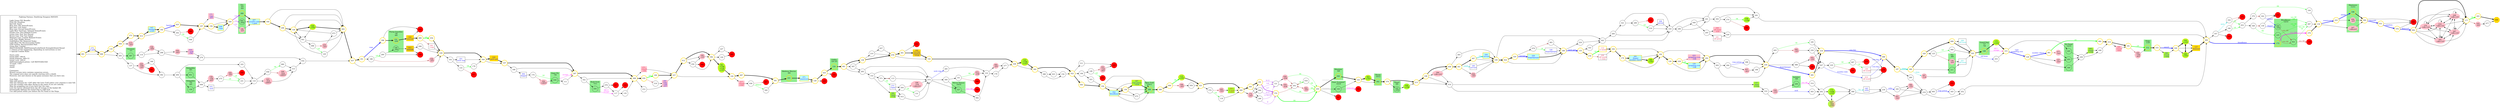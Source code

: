 digraph "Fighting Fantasy: Deathtrap Dungeon" {
	// graph defaults
	rankdir=LR
	mclimit=50
	nodesep=.3 // changes horizontal separation of nodes
	ranksep=.4 // changes vertical separation of nodes
	node [height=.7
		width=.7
		shape=ellipse
		margin=0]
	edge[weight=5]

	// a box for a graph label
	// note that you can override the defaults set above
	title [label = "Fighting Fantasy: Deathtrap Dungeon 06/03/03\n\n \
		Light Green Fill: Benefits\l \
		Pink Fill: Penalties\l \
		Red Fill: Death\l \
		Blue Text: Key Items/Events\l \
		Red Text: Lost Items\l \
		Blue Line: Forced Items/Events\l \
		Light Blue Text/Line: Optional Items/Events\l \
		Purple Line: Dice Related Events\l \
		Green Line: Stat Test Passed\l \
		Brown Line: Stat Test Failed\l \
		Magenta Line: Combat Related Events\l \
		Grey Text: Riddle Answer\l \
		Gold/Yellow Fill: Required Nodes\l \
		Light Blue Fill: Recommended Nodes\l \
		Gold Outline: Recommended Path\l \
		Green Box: Combat\l \
		SK/ST/LK/AS/AR: Skill/Stamina/Luck/Attack Strength/Attack Round\l \
		?: Chance of this happening, depending on instructions in text\l \
		*: Special Combat Rules\l\l \
		Starts with:\l \
		Initial Skill: 1d6+6\l \
		Initial Stamina: 2d6+12\l \
		Initial Luck: 1d6+6\l \
		skill/stamina/luck potion: +all SK/ST/LK&1ILK\l \
		10 meal: +4ST\l \
		sword\l \
		shield\l\l \
		Comments:\l \
		Wizard version intro contains numerous errors.\l \
		The original intro does not specify starting with a shield. \l \
		However, text and choices in the game assumes that you have one.\l\l \
		True Path:\l \
		Take skill potion.\l \
		Take the talisman for +3ST after the Cave Troll unless your stamina is near full.\l \
		Lose the wooden tube after diving in the water if you are unlucky.\l \
		Skip the grappling iron if you have lost the rope.\l \
		Lose the mirror obtained from the elf woman at the basket lift.\l \
		Intentionally fighting the Guard Dog to refill luck.\l \
		Use skill potion either just before the Pit Fiend or the Ninja.\l"
		shape = "box"
		margin = 0.1]

	subgraph Required {
		node [style = "filled" color = "gold" fillcolor = "gold" fontcolor = "blue" shape = "rect"]
		127
		162
		229
		240
		400 [fontcolor = "black" shape = "octagon"]
	}

	subgraph Required2 {
		node [style = "filled" color = "gold2" fillcolor = "gold2" fontcolor = "blue" shape = "rect"]
		011
	}

	subgraph Recommended {
		node [penwidth = 3 color = "gold"]
		001
		270 [shape = "rect" fontcolor = "blue"]
		066
		119
		056
		373
		013
		147 [style = "filled" fillcolor = "paleturquoise1" fontcolor = "blue" shape = "rect"]
		182
		025
		197
		156
		208 [style = "filled" fillcolor = "paleturquoise1" fontcolor = "blue" shape = "rect"]
		326
		380
		257 [style = "filled" fillcolor = "paleturquoise1" fontcolor = "blue" shape = "rect"]
		164
		299
		126
		226 [style = "filled" fillcolor = "greenyellow"]
		083
		037
		351
		396
		151
		240
		089
		054
		239
		344
		229
		107
		267
		068
		030
		160
		237
		012
		382
		391 [style = "filled" fillcolor = "greenyellow"]
		100
		087
		381
		331
		071 [style = "filled" fillcolor = "paleturquoise1" fontcolor = "blue" shape = "rect"]
		128
		035
		124
		081
		136
		078
		301
		162
		142
		338
		123 [style = "filled" fillcolor = "greenyellow"]
		282
		022
		063
		194
		052 [style = "filled" fillcolor = "paleturquoise1" fontcolor = "blue" shape = "rect"]
		138
		397 [style = "filled" fillcolor = "greenyellow"]
		369
		288
		064
		115 [style = "filled" fillcolor = "greenyellow"]
		221
		060
		365
		191
		152
		055
		040
		163
		363 [style = "filled" fillcolor = "greenyellow"]
		302
		379
		213
		108
		059
		341
		367
		244 [style = "filled" fillcolor = "paleturquoise1" fontcolor = "blue" shape = "rect"]
		109
		024
		324
		256 [style = "filled" fillcolor = "paleturquoise1" fontcolor = "blue" shape = "rect"]
		188
		155
		378
		112 [shape = "rect" fontcolor = "crimson"]
		356
		170
		281 [style = "filled" fillcolor = "paleturquoise1" fontcolor = "blue" shape = "rect"]
		399 [style = "filled" fillcolor = "greenyellow"]
		192
		120
		228
		150 [style = "filled" fillcolor = "paleturquoise1" fontcolor = "blue" shape = "rect"]
		292
		230
		385
		318
		086
		187
		360
		328
		099
		305
		148
		175 [style = "filled" fillcolor = "greenyellow"]
		315
		129
		361
		082
		214
		181
		312
		232
		320
		269 [style = "filled" fillcolor = "greenyellow"]
		330 [style = "filled" fillcolor = "greenyellow"]
		127
		090
		172
		278
		134
		222
		196
		364
		031
		376
		062
		177
		243
		400
	}
	
	subgraph Optional {
		node [style = "filled" color = "paleturquoise1" fillcolor = "paleturquoise1" fontcolor = "blue" shape = "rect"]
		071
		147
		150
		208
		244
		256
		281
	}

	subgraph Combat {
		style = "filled" color = "palegreen2"

		subgraph cluster_ORC {
			label = "Orc\n 5/5\n 6/4"
			091 [label = "\N\n -4AS"]
			189 [style = "filled" color = "pink" label = "\N\n -3ST"]
			380
		}

		subgraph cluster_FLYING_GUARDIAN {
			label = "Flying Guardian\n 7/8\n 8/8"
			151 [label = "\N\n -2AS"]
			166 [label = "\N\n -3AS"]
		}
		
		subgraph cluster_GIANT_FLY {
			label = "Giant Fly\n 7/8"
			039
		}
		
		subgraph cluster_ROCK_GRUB {
			label = "Rock Grub\n 7/11"
			254
		}

		subgraph cluster_SKELETON_WARRIOR {
			label = "Skeleton Warrior\n 8/6"
			331
		}
		
		subgraph cluster_GOBLIN {
			label = "Goblin\n 5/4 5/5"
			124
		}
		
		subgraph cluster_MIRROR_DEMON {
			label = "Mirror Demon\n 10/10"
			327
		}

		subgraph cluster_CAVE_TROLL {
			label = "Cave Troll\n 10/11"
			369
		}

		subgraph cluster_CAVEMAN {
			label = "Caveman\n 7/7"
			387
		}

		subgraph cluster_HOBGOBLIN {
			label = "Hobgoblin\n 7/5\n 6/5"
			130
		}
		
		subgraph cluster_HOBGOBLIN2 {
			label = "Hobgoblin\n 6/5"
			051
		}
		
		subgraph cluster_MINOTAUR {
			label = "Minotaur\n 9/9"
			040
		}

		subgraph cluster_GIANT_SCORPION {
			label = "Giant Scorpion*\n 10/10"
			143
		}
		
		subgraph cluster_THROM {
			label = "Throm\n 10/12"
			302
		}
		
		subgraph cluster_DWARF {
			label = "Dwarf\n 8/6"
			145 [label = "\N\n -2AS"]
		}
		
		subgraph cluster_IMITATOR {
			label = "Imitator\n 9/8"
			236
		}
		
		subgraph cluster_IVY {
			label = "Ivy\n 9/9"
			139 [style = "filled" color = "pink" label = "\N\n -2ST"]
			211
		}

		subgraph cluster_GUARD_DOG {
			label = "Guard Dog\n 7/7\n 7/8"
			148
		}
		
		subgraph cluster_PIT_FIEND {
			label = "Pit Fiend\n 12/15"
			203
			245
			349
		}

		subgraph cluster_NINJA {
			label = "Ninja\n 11/9"
			312
		}

		subgraph cluster_BLOODBEAST {
			label = "Bloodbeast\n 12/10"
			021
			172
			225
			294 [label = "\N\n -2AS"]
		}

		subgraph cluster_MANTICORE {
			label = "Manticore\n 11/11"
			006 [style = "filled" color = "pink" label = "\N\n -2ST"]
			196
			247 [style = "filled" color = "pink" label = "\N\n -1d6x2ST"]
		}
	}

	subgraph Death {
		node [style = "filled" color = "red"]
		002
		003
		004
		007
		008
		017
		019
		034
		044
		061
		070
		085
		096
		101
		116
		140
		193
		219
		233
		255
		268
		272
		276
		317
		325
		329
		333
		334
		347
		359
		366
		372
	}

	subgraph Boost {
		node [style = "filled" color = "greenyellow"]
		028 [label = "\N\n +1SK"]
		095 [shape = "rect" fontcolor = "blue" label = "\N\n shield\n +1SK"]
		115 [label = "\N\n +3ST"]
		123 [label = "\N\n +1SK\n +1ST"]
		147 [shape = "rect" fontcolor = "blue" label = "\N\n bamboo\n +1ST"]
		157 [shape = "rect" fontcolor = "blue" label = "\N\n pearl\n +1LK"]
		162 [shape = "rect" fontcolor = "blue" label = "\N\n iron key\n sapphire\n +1LK"]
		173 [label = "\N\n +2SK\n +1ST"]
		175 [label = "\N\n +2LK"]
		206 [shape = "rect" fontcolor = "crimson" label = "\N\n -2 meal\n +4ST"]
		226 [label = "\N\n +3ST"]
		238 [label = "\N\n +1SK"]
		269 [label = "\N\n +3ST"]
		286 [shape = "rect" fontcolor = "blue" label = "\N\n sword\n +4SK"]
		330 [label = "\N\n +1ST"]
		363 [label = "\N\n +2ST"]
		390 [shape = "rect" fontcolor = "blue" label = "\N\n topaz\n +1LK"]
		391 [label = "\N\n +1SK\n +1LK\n +1ST"]
		397 [shape = "rect" fontcolor = "blue" label = "\N\n trap potion\n +2LK"]
		399 [label = "\N\n +3ST"]
	}

	subgraph Damage {
		node [style = "filled" color = "pink"]
		016 [label = "\N\n -1d6+1ST"]
		020 [shape = "rect" fontcolor = "blue" label = "\N\n 1 gold\n -1SK"]
		026 [label = "\N\n -2SK"]
		033 [shape = "rect" fontcolor = "blue" label = "\N\n grappling iron\n -3SK"]
		038 [label = "\N\n -3ST"]
		042 [label = "\N\n -5ST"]
		045 [label = "\N\n -1SK\n -4ST"]
		057 [label = "\N\n -4ST"]
		072 [label = "\N\n -2SK"]
		103 [label = "\N\n -3ST"]
		132 [label = "\N\n -1d6+1ST"]
		150 [shape = "rect" fontcolor = "blue" label = "\N\n grappling iron\n -1SK"]
		158 [label = "\N\n -1SK\n -4ST"]
		167 [label = "\N\n -4ST"]
		171 [shape = "rect" fontcolor = "blue" label = "\N\n rope\n -4ST"]
		179 [label = "\N\n -2ST"]
		190 [label = "\N\n -3ST"]
		195 [label = "\N\n -1ST"]
		199 [label = "\N\n -1LK\n -1d6x2ST"]
		207 [label = "\N\n -3ST"]
		215 [label = "\N\n -2ST"]
		217 [shape = "rect" fontcolor = "crimson" label = "\N\n -shield\n -1SK?"]
		220 [label = "\N\n -2SK\n -2ST"]
		223 [label = "\N\n -2LK\n -2d6ST"]
		235 [label = "\N\n -2ST"]
		246 [label = "\N\n -2LK\n -2d6ST"]
		249 [label = "\N\n -1d6+1ST"]
		271 [shape = "rect" fontcolor = "crimson" label = "\N\n -shield\n -1SK"]
		285 [shape = "rect" fontcolor = "blue" label = "\N\n ruby\n -1SK\n -2ST"]
		287 [label = "\N\n -1d6+1ST"]
		295 [label = "\N\n -5ST"]
		297 [label = "\N\n -1LK"]
		304 [label = "\N\n -6ST"]
		306 [shape = "rect" fontcolor = "crimson" label = "\N\n -all items\n -2LK"]
		309 [label = "\N\n -3ST"]
		336 [label = "\N\n -4SK"]
		337 [color = "greenyellow:pink" label = "\N\n -2LK\n +1ST"]
		339 [label = "\N\n -1ST"]
		343 [label = "\N\n -1ST"]
		350 [label = "\N\n -1d6ST"]
		353 [label = "\N\n -1LK\n -4ST"]
		354 [label = "\N\n -2LK"]
		358 [label = "\N\n -2ST"]
		377 [label = "\N\n -5ST"]
		384 [label = "\N\n -2ST"]
		386 [label = "\N\n -1ST"]
		389 [shape = "rect" fontcolor = "crimson" label = "\N\n -sword\n -4SK"]
		392 [label = "\N\n -1d6+1ST"]
		394 [label = "\N\n -1d6+2ST"]
		395 [label = "\N\n -3ST"]
	}

	subgraph Key_Item {
		node [fontcolor = "blue" shape = "rect"]
		010 [fontcolor = "crimson" label = "\N\n -all meals"]
		011 [label = "\N\n emerald"]
		052 [label = "\N\n bloodbeast"]
		071 [label = "\N\n manticore"]
		094 [label = "\N\n dagger"]
		106 [label = "\N\n doppelganger"]
		112 [fontcolor = "crimson" label = "\N\n -2 meals"]
		127 [label = "\N\n diamond"]
		146 [fontcolor = "crimson" label = "\N\n -all meals"]
		161 [fontcolor = "crimson" label = "\N\n -all gems"]
		165 [label = "\N\n stilts"]
		169 [label = "\N\n servant"]
		201 [fontcolor = "cyan3" label = "\N\n old bone"]
		208 [label = "\N\n rope"]
		209 [fontcolor = "crimson" label = "\N\n -all meals\n -1 item"]
		229 [label = "\N\n spirit girl"]
		240 [label = "\N\n emerald"]
		244 [label = "\N\n servant"]
		251 [label = "\N\n wish ring"]
		256 [label = "\N\n doppelganger"]
		257 [label = "\N\n wooden tube\n 1 gold"]
		261 [fontcolor = "crimson" label = "\N\n -rope"]
		266 [fontcolor = "cyan3" label = "\N\n old bone"]
		270 [label = "\N\n 2 gold"]
		273 [label = "\N\n topaz"]
		281 [label = "\N\n dagger\n monkey charm"]
		308 [label = "\N\n garnet"]
		375 [label = "\N\n acid"]
	}
	
	{
		rank = same
		287
		249
	}
	
	{
		rank = same
		392
		016
	}
	
	{
		rank = same
		278
		097
	}

	{
		rank = same
		330
		269
	}
	
	{
		rank = same
		173
		337
	}
	
	title -> 001 [penwidth = 3]
	001 -> 270 [penwidth = 3]
	001 -> 066
	005 -> 185 [color = "green" fontcolor = "green" label = "LK"]
	005 -> 395 [color = "brown"]
	006 -> 364
	009 -> 158
	009 -> 375
	010 -> 086 [color = "blue" fontcolor = "blue" label = "iron key"]
	010 -> 276
	011 -> 140
	011 -> 046
	012 -> 382 [penwidth = 3]
	012 -> 195
	012 -> 250
	013 -> 147 [penwidth = 3]
	013 -> 182
	014 -> 157
	014 -> 310
	015 -> 074
	016 -> 016
	016 -> 392 [dir = both]
	016 -> 177
	016 -> 287 [dir = both]
	016 -> 249 [dir = both]
	018 -> 055 [color = "green" fontcolor = "green" label = "SK"]
	020 -> 279
	021 -> 097 [color = "green" fontcolor = "green" label = "win AR\n LK"]
	021 -> 116 [color = "brown" fontcolor = "brown" label = "win AR"]
	022 -> 063 [penwidth = 3]
	022 -> 184
	022 -> 311
	023 -> 154
	024 -> 324 [penwidth = 3]
	024 -> 188
	025 -> 197 [penwidth = 3]
	026 -> 055 [color = "green" fontcolor = "green" label = "SK"]
	026 -> 202 [color = "brown"]
	027 -> 078
	028 -> 213
	029 -> 090
	030 -> 160 [penwidth = 3 color = "green" fontcolor = "green" label = "LK"]
	030 -> 319 [color = "brown"]
	031 -> 376 [penwidth = 3 color = "blue" fontcolor = "blue" label = "sapphire"]
	031 -> 003
	032 -> 037
	033 -> 292
	035 -> 333
	035 -> 124 [penwidth = 3]
	036 -> 340 [color = "green" fontcolor = "green" label = "SK&ST"]
	036 -> 007 [color = "brown"]
	037 -> 351 [penwidth = 3]
	037 -> 239
	038 -> 109
	039 -> 111
	039 -> 267 [color = "magenta" fontcolor = "magenta" label = "escape"]
	040 -> 163 [penwidth = 3]
	041 -> 098
	041 -> 083
	042 -> 055 [color = "green" fontcolor = "green" label = "SK"]
	043 -> 200
	043 -> 316
	045 -> 312
	046 -> 239
	047 -> 010 [color = "blue" fontcolor = "blue" label = "wooden tube"]
	047 -> 335
	048 -> 197
	049 -> 205
	049 -> 241
	050 -> 221
	051 -> 009
	052 -> 138 [penwidth = 3 dir = both]
	052 -> 369
	053 -> 370
	053 -> 348
	054 -> 239 [penwidth = 3]
	055 -> 143 [fontcolor = "grey" label = "scorpion"]
	055 -> 040 [penwidth = 3 fontcolor = "grey" label = "minotaur"]
	055 -> 347
	056 -> 373 [penwidth = 3]
	056 -> 215
	057 -> 198
	058 -> 080 [color = "green" fontcolor = "green" label = "SK"]
	058 -> 246 [color = "brown"]
	059 -> 341 [penwidth = 3]
	059 -> 283
	060 -> 179
	060 -> 365 [penwidth = 3]
	062 -> 016
	062 -> 392
	062 -> 177 [penwidth = 3]
	062 -> 287
	062 -> 132
	062 -> 249
	063 -> 194 [penwidth = 3]
	064 -> 115 [penwidth = 3 color = "green" fontcolor = "green" label = "SK"]
	064 -> 190 [color = "brown"]
	065 -> 345 [color = "blue" fontcolor = "blue" label = "trap potion"]
	065 -> 372
	066 -> 293
	066 -> 119 [penwidth = 3]
	067 -> 146 [color = "green" fontcolor = "green" label = "LK"]
	067 -> 219 [color = "brown"]
	068 -> 271
	068 -> 030 [penwidth = 3]
	068 -> 212
	069 -> 305
	071 -> 128 [penwidth = 3]
	072 -> 122
	073 -> 126
	073 -> 083
	074 -> 265 [color = "blue" fontcolor = "blue" label = "wish ring"]
	074 -> 300
	074 -> 327
	075 -> 052
	075 -> 369
	076 -> 317
	076 -> 117
	077 -> 400
	078 -> 301 [penwidth = 3]
	078 -> 142
	079 -> 106 [color = "green" fontcolor = "green" label = "LK"]
	079 -> 383 [color = "brown"]
	080 -> 313
	081 -> 307
	081 -> 263
	081 -> 136 [penwidth = 3]
	082 -> 214 [penwidth = 3]
	083 -> 037 [penwidth = 3]
	084 -> 152 [color = "purple" fontcolor = "purple" label = "9-12"]
	084 -> 121 [color = "purple" fontcolor = "purple" label = "2-8"]
	086 -> 187 [penwidth = 3]
	087 -> 381 [penwidth = 3]
	088 -> 343
	088 -> 268
	089 -> 054 [penwidth = 3 color = "green" fontcolor = "green" label = "LK"]
	089 -> 261 [color = "brown"]
	090 -> 172 [penwidth = 3 color = "blue" fontcolor = "blue" label = "bloodbeast"]
	090 -> 357
	091 -> 257
	092 -> 122
	093 -> 284
	093 -> 230
	094 -> 174
	095 -> 248
	097 -> 134
	098 -> 105 [color = "green" fontcolor = "green" label = "LK"]
	098 -> 235 [color = "brown"]
	099 -> 266
	099 -> 305 [penwidth = 3]
	100 -> 087 [penwidth = 3]
	100 -> 217
	102 -> 133
	102 -> 251
	103 -> 077
	104 -> 134
	105 -> 126
	105 -> 083
	106 -> 188
	107 -> 168
	107 -> 267 [penwidth = 3]
	108 -> 394
	108 -> 059 [penwidth = 3]
	108 -> 014
	109 -> 043
	109 -> 024 [penwidth = 3]
	110 -> 058
	110 -> 223
	111 -> 267
	112 -> 356 [penwidth = 3]
	113 -> 074
	114 -> 336
	114 -> 298
	115 -> 221 [penwidth = 3]
	117 -> 329
	117 -> 135
	118 -> 060
	119 -> 056 [penwidth = 3]
	119 -> 293
	120 -> 228 [penwidth = 3]
	120 -> 292
	121 -> 026
	121 -> 354
	122 -> 176
	122 -> 384
	123 -> 282 [penwidth = 3]
	124 -> 081 [penwidth = 3]
	125 -> 069 [color = "green" fontcolor = "green" label = "LK"]
	125 -> 139 [color = "brown"]
	126 -> 226 [penwidth = 3]
	126 -> 041 [dir = both]
	126 -> 083
	127 -> 090 [penwidth = 3]
	128 -> 035 [penwidth = 3]
	128 -> 233
	129 -> 349
	129 -> 361 [penwidth = 3 color = "blue" fontcolor = "blue" label = "monkey charm"]
	129 -> 167
	130 -> 009
	131 -> 074
	132 -> 016 [dir = both]
	132 -> 392 [dir = both]
	132 -> 177
	132 -> 287 [dir = both]
	132 -> 132
	132 -> 249 [dir = both]
	133 -> 178 [color = "green" fontcolor = "green" label = "SK"]
	133 -> 017 [color = "brown"]
	134 -> 222 [penwidth = 3 color = "blue" fontcolor = "blue" label = "manticore"]
	134 -> 247
	135 -> 068
	136 -> 210
	136 -> 078 [penwidth = 3]
	137 -> 220
	137 -> 362
	138 -> 397 [penwidth = 3]
	138 -> 075
	138 -> 369
	139 -> 201
	141 -> 072 [color = "green" fontcolor = "green" label = "SK"]
	141 -> 096 [color = "brown"]
	142 -> 338 [penwidth = 3]
	143 -> 002 [color = "magenta" fontcolor = "magenta" label = "EAS=22"]
	143 -> 163
	144 -> 085
	145 -> 028
	146 -> 086 [color = "blue" fontcolor = "blue" label = "iron key"]
	146 -> 276
	147 -> 182 [penwidth = 3]
	148 -> 175 [penwidth = 3]
	148 -> 315 [color = "magenta" fontcolor = "magenta" label = "kill 1\n escape"]
	149 -> 070 [color = "green" fontcolor = "green" label = "LK"]
	149 -> 353 [color = "brown"]
	150 -> 292 [penwidth = 3]
	151 -> 240 [penwidth = 3]
	152 -> 055 [penwidth = 3 color = "green" fontcolor = "green" label = "SK"]
	152 -> 202 [color = "brown"]
	153 -> 390
	153 -> 371
	153 -> 074
	154 -> 022
	155 -> 378 [penwidth = 3]
	155 -> 322
	156 -> 208 [penwidth = 3]
	156 -> 326
	157 -> 310
	158 -> 275
	159 -> 294 [color = "blue" fontcolor = "blue" label = "dagger"]
	159 -> 334
	160 -> 237 [penwidth = 3]
	161 -> 029
	162 -> 142 [penwidth = 3]
	163 -> 363 [penwidth = 3]
	163 -> 302
	164 -> 299 [penwidth = 3]
	164 -> 083
	165 -> 234
	166 -> 011
	167 -> 203
	168 -> 094
	168 -> 267
	169 -> 109
	170 -> 281 [penwidth = 3]
	170 -> 192
	171 -> 326
	172 -> 278 [penwidth = 3 color = "magenta" fontcolor = "magenta" label = "win 2AR"]
	173 -> 337 [dir = both]
	173 -> 368
	174 -> 039 [color = "green" fontcolor = "green" label = "LK"]
	174 -> 350 [color = "brown"]
	175 -> 315 [penwidth = 3]
	176 -> 277
	177 -> 243 [penwidth = 3 color = "green" fontcolor = "green" label = "LK"]
	177 -> 103 [color = "brown"]
	178 -> 344
	179 -> 290
	179 -> 191
	179 -> 084
	180 -> 053 [color = "green" fontcolor = "green" label = "LK"]
	180 -> 272 [color = "brown"]
	181 -> 312 [penwidth = 3 color = "green" fontcolor = "green" label = "LK"]
	181 -> 045 [color = "brown"]
	182 -> 025  [penwidth = 3 color = "blue" fontcolor = "blue" label = "bamboo"]
	182 -> 242
	183 -> 386
	183 -> 218
	184 -> 323
	184 -> 149
	185 -> 318
	185 -> 047
	186 -> 260 [color = "green" fontcolor = "green" label = "LK"]
	186 -> 358 [color = "brown"]
	187 -> 360 [penwidth = 3 color = "cyan3" fontcolor = "cyan3" label = "-item"]
	187 -> 280
	188 -> 155 [penwidth = 3 color = "blue" fontcolor = "blue" label = "spirit girl"]
	188 -> 224
	189 -> 257
	190 -> 050
	191 -> 152 [penwidth = 3 color = "purple" fontcolor = "purple" label = "2-7"]
	191 -> 121 [color = "purple" fontcolor = "purple" label = "8-12"]
	192 -> 120 [penwidth = 3]
	192 -> 292
	194 -> 052 [penwidth = 3]
	194 -> 138
	194 -> 369
	195 -> 382
	196 -> 364 [penwidth = 3]
	197 -> 171
	197 -> 156 [penwidth = 3]
	197 -> 326
	198 -> 230
	199 -> 074
	200 -> 321
	200 -> 316
	201 -> 305
	202 -> 018 [color = "green:brown" fontcolor = "green" label = "LK" dir = both]
	202 -> 042 [color = "brown" dir = both]
	203 -> 258
	204 -> 131 [color = "green" fontcolor = "green" label = "LK"]
	204 -> 199 [color = "brown"]
	205 -> 306
	205 -> 161
	206 -> 060
	207 -> 386
	207 -> 218
	208 -> 326 [penwidth = 3]
	209 -> 356
	210 -> 027
	210 -> 078
	211 -> 201
	212 -> 285
	213 -> 108 [penwidth = 3]
	213 -> 014
	214 -> 389
	214 -> 181 [penwidth = 3]
	215 -> 013
	216 -> 308
	216 -> 316
	217 -> 036
	218 -> 065
	218 -> 252
	220 -> 061
	220 -> 346
	221 -> 374
	221 -> 060 [penwidth = 3]
	222 -> 196 [penwidth = 3 color = "blue" fontcolor = "blue" label = "shield"]
	222 -> 006
	223 -> 313
	224 -> 043
	225 -> 097 [color = "green" fontcolor = "green" label = "win AR\n LK"]
	225 -> 021 [color = "brown" fontcolor = "brown" label = "win AR"]
	041 -> 226 [dir = back]
	226 -> 083 [penwidth = 3]
	227 -> 085
	228 -> 150 [penwidth = 3 color = "green" fontcolor = "green" label = "LK"]
	228 -> 033 [color = "brown"]
	229 -> 107 [penwidth = 3]
	230 -> 088
	230 -> 005
	230 -> 385 [penwidth = 3 color = "blue" fontcolor = "blue" label = "doppelganger"]
	231 -> 110
	232 -> 286
	232 -> 320 [penwidth = 3 color = "blue" fontcolor = "blue" label = "sword"]
	234 -> 183 [color = "blue" fontcolor = "blue" label = "stilts"]
	234 -> 207
	235 -> 073
	236 -> 314 [color = "magenta" fontcolor = "magenta" label = "win AR"]
	237 -> 012 [penwidth = 3]
	237 -> 100
	238 -> 291
	239 -> 102
	239 -> 344 [penwidth = 3]
	240 -> 034
	240 -> 089 [penwidth = 3]
	241 -> 393
	241 -> 291
	242 -> 048 [color = "green" fontcolor = "green" label = "SK"]
	242 -> 366 [color = "brown"]
	243 -> 400 [penwidth = 3]
	244 -> 109 [penwidth = 3]
	245 -> 258
	246 -> 313
	247 -> 364
	248 -> 214
	249 -> 177
	249 -> 287 [dir = both]
	249 -> 249
	250 -> 044
	250 -> 195
	250 -> 382
	251 -> 344
	252 -> 090
	253 -> 315
	254 -> 076
	254 -> 117 [color = "magenta" fontcolor = "magenta" label = "AR>2\n escape"]
	256 -> 188 [penwidth = 3]
	257 -> 164 [penwidth = 3]
	258 -> 095
	258 -> 248
	259 -> 318
	259 -> 047
	260 -> 166
	260 -> 140
	261 -> 239
	262 -> 337
	262 -> 173
	262 -> 368
	263 -> 153
	263 -> 074
	264 -> 130
	264 -> 051
	264 -> 355
	265 -> 122
	266 -> 305
	267 -> 352
	267 -> 068 [penwidth = 3]
	269 -> 127 [penwidth = 3]
	270 -> 066 [penwidth = 3]
	271 -> 237
	273 -> 015
	273 -> 204
	274 -> 238 [color = "green" fontcolor = "green" label = "SK"]
	274 -> 359 [color = "brown"]
	275 -> 231 [color = "green" fontcolor = "green" label = "LK"]
	275 -> 309 [color = "brown"]
	277 -> 338
	278 -> 134 [penwidth = 3]
	279 -> 032
	280 -> 218
	281 -> 399 [penwidth = 3]
	281 -> 192
	282 -> 022 [penwidth = 3]
	282 -> 388
	283 -> 109
	284 -> 398 [color = "blue" fontcolor = "blue" label = "trap potion"]
	284 -> 057
	285 -> 237
	286 -> 320
	287 -> 177
	287 -> 287
	288 -> 064 [penwidth = 3]
	288 -> 221
	289 -> 216 [color = "green" fontcolor = "green" label = "LK"]
	289 -> 019 [color = "brown"]
	290 -> 152 [color = "purple" fontcolor = "purple" label = "8"]
	290 -> 121 [color = "purple" fontcolor = "purple" label = "2-7/9-12"]
	291 -> 090
	292 -> 093
	292 -> 230 [penwidth = 3]
	293 -> 137
	293 -> 387
	294 -> 097 [color = "green" fontcolor = "green" label = "win AR\n LK"]
	294 -> 021 [color = "brown" fontcolor = "brown" label = "win AR"]
	295 -> 206
	296 -> 049
	296 -> 241
	297 -> 305
	298 -> 304
	298 -> 279
	299 -> 126 [penwidth = 3]
	299 -> 041
	299 -> 083
	300 -> 141
	300 -> 327
	301 -> 162 [penwidth = 3]
	301 -> 004
	302 -> 379 [penwidth = 3]
	303 -> 262
	304 -> 020
	305 -> 253 [color = "blue" fontcolor = "blue" label = "old bone"]
	305 -> 148 [penwidth = 3]
	306 -> 029
	307 -> 263
	307 -> 136
	308 -> 316
	309 -> 231 [color = "green" fontcolor = "green" label = "LK"]
	309 -> 193 [color = "brown"]
	310 -> 339
	310 -> 262
	311 -> 325
	312 -> 232 [penwidth = 3]
	313 -> 032
	314 -> 262
	315 -> 129 [penwidth = 3 color = "blue" fontcolor = "blue" label = "rope\n grappling iron"]
	315 -> 245
	316 -> 296
	316 -> 241
	318 -> 086 [penwidth = 3 color = "blue" fontcolor = "blue" label = "iron key"]
	318 -> 276
	319 -> 285
	320 -> 330 [penwidth = 3]
	320 -> 269
	320 -> 127
	321 -> 289
	321 -> 316
	322 -> 043
	323 -> 194
	324 -> 256 [penwidth = 3 color = "blue" fontcolor = "blue" label = "servant"]
	324 -> 079
	326 -> 091 [color = "purple" fontcolor = "purple" label = "1-2"]
	326 -> 189 [color = "purple" fontcolor = "purple" label = "3-4"]
	326 -> 380 [penwidth = 3 color = "purple" fontcolor = "purple" label = "5-6"]
	327 -> 008 [color = "magenta" fontcolor = "magenta" label = "lose AR"]
	327 -> 092
	328 -> 125
	328 -> 099 [penwidth = 3]
	330 -> 269 [penwidth = 3 dir = both]
	330 -> 127
	331 -> 071 [penwidth = 3]
	332 -> 053 [color = "green" fontcolor = "green" label = "LK"]
	332 -> 272 [color = "brown"]
	335 -> 067 [color = "green" fontcolor = "green" label = "LK"]
	335 -> 101 [color = "brown"]
	336 -> 298
	337 -> 368
	338 -> 123 [penwidth = 3]
	338 -> 282
	339 -> 303 [color = "blue" fontcolor = "blue" label = "acid"]
	339 -> 236
	340 -> 381
	341 -> 367 [penwidth = 3]
	341 -> 038
	341 -> 169 [color = "cyan3" fontcolor = "cyan3" label = "-meal"]
	342 -> 294 [color = "blue" fontcolor = "blue" label = "dagger"]
	342 -> 334
	343 -> 318
	343 -> 047
	344 -> 229 [penwidth = 3]
	344 -> 107
	345 -> 252
	346 -> 362
	348 -> 225 [color = "green" fontcolor = "green" label = "SK"]
	348 -> 159 [color = "brown"]
	349 -> 258
	350 -> 039
	351 -> 396 [penwidth = 3 color = "blue" fontcolor = "blue" label = "rope"]
	351 -> 186
	352 -> 254
	352 -> 068
	353 -> 325
	354 -> 055 [color = "green" fontcolor = "green" label = "SK"]
	354 -> 202 [color = "brown"]
	355 -> 110
	356 -> 170 [penwidth = 3]
	356 -> 192
	357 -> 255
	357 -> 332 [color = "cyan3" fontcolor = "cyan3" label = "-gem"]
	357 -> 180
	358 -> 239
	360 -> 297 [color = "cyan3" fontcolor = "cyan3" label = "-item"]
	360 -> 328 [penwidth = 3]
	360 -> 211
	361 -> 082 [penwidth = 3 color = "green" fontcolor = "green" label = "LK"]
	361 -> 377 [color = "brown"]
	362 -> 264
	363 -> 302 [penwidth = 3]
	364 -> 031 [penwidth = 3 color = "blue" fontcolor = "blue" label = "emerald"]
	364 -> 003
	365 -> 290
	365 -> 191 [penwidth = 3]
	365 -> 084
	367 -> 244 [penwidth = 3 color = "cyan3" fontcolor = "cyan3" label = "-1g"]
	367 -> 109
	368 -> 165 [color = "cyan3" fontcolor = "cyan3" label = "-1g"]
	368 -> 234
	369 -> 288 [penwidth = 3]
	370 -> 104 [color = "green" fontcolor = "green" label = "SK"]
	370 -> 342 [color = "brown"]
	371 -> 273 [color = "green" fontcolor = "green" label = "SK"]
	371 -> 113 [color = "brown:black" dir = both]
	373 -> 013 [penwidth = 3]
	374 -> 118 [color = "green" fontcolor = "green" label = "LK"]
	374 -> 295 [color = "brown"]
	375 -> 110
	376 -> 062 [penwidth = 3 color = "blue" fontcolor = "blue" label = "diamond"]
	376 -> 003
	377 -> 203
	378 -> 112 [penwidth = 3 color = "green" fontcolor = "green" label = "LK"]
	378 -> 209 [color = "brown"]
	379 -> 213 [penwidth = 3]
	379 -> 145
	380 -> 257 [penwidth = 3]
	381 -> 331 [penwidth = 3]
	381 -> 128
	382 -> 144
	382 -> 227
	382 -> 391 [penwidth = 3]
	383 -> 188
	384 -> 277
	385 -> 318 [penwidth = 3]
	385 -> 047
	386 -> 218
	387 -> 114
	388 -> 023
	388 -> 154
	389 -> 181
	390 -> 015
	390 -> 204
	391 -> 100 [penwidth = 3]
	392 -> 392
	392 -> 177
	392 -> 287 [dir = both]
	392 -> 249 [dir = both]
	393 -> 274
	393 -> 291
	394 -> 059
	394 -> 014
	395 -> 259
	396 -> 151 [penwidth = 3]
	396 -> 034
	397 -> 052
	397 -> 369 [penwidth = 3]
	398 -> 230
	399 -> 192 [penwidth = 3]
}
